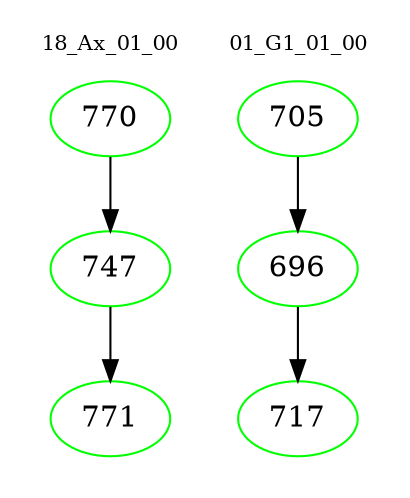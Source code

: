 digraph{
subgraph cluster_0 {
color = white
label = "18_Ax_01_00";
fontsize=10;
T0_770 [label="770", color="green"]
T0_770 -> T0_747 [color="black"]
T0_747 [label="747", color="green"]
T0_747 -> T0_771 [color="black"]
T0_771 [label="771", color="green"]
}
subgraph cluster_1 {
color = white
label = "01_G1_01_00";
fontsize=10;
T1_705 [label="705", color="green"]
T1_705 -> T1_696 [color="black"]
T1_696 [label="696", color="green"]
T1_696 -> T1_717 [color="black"]
T1_717 [label="717", color="green"]
}
}
